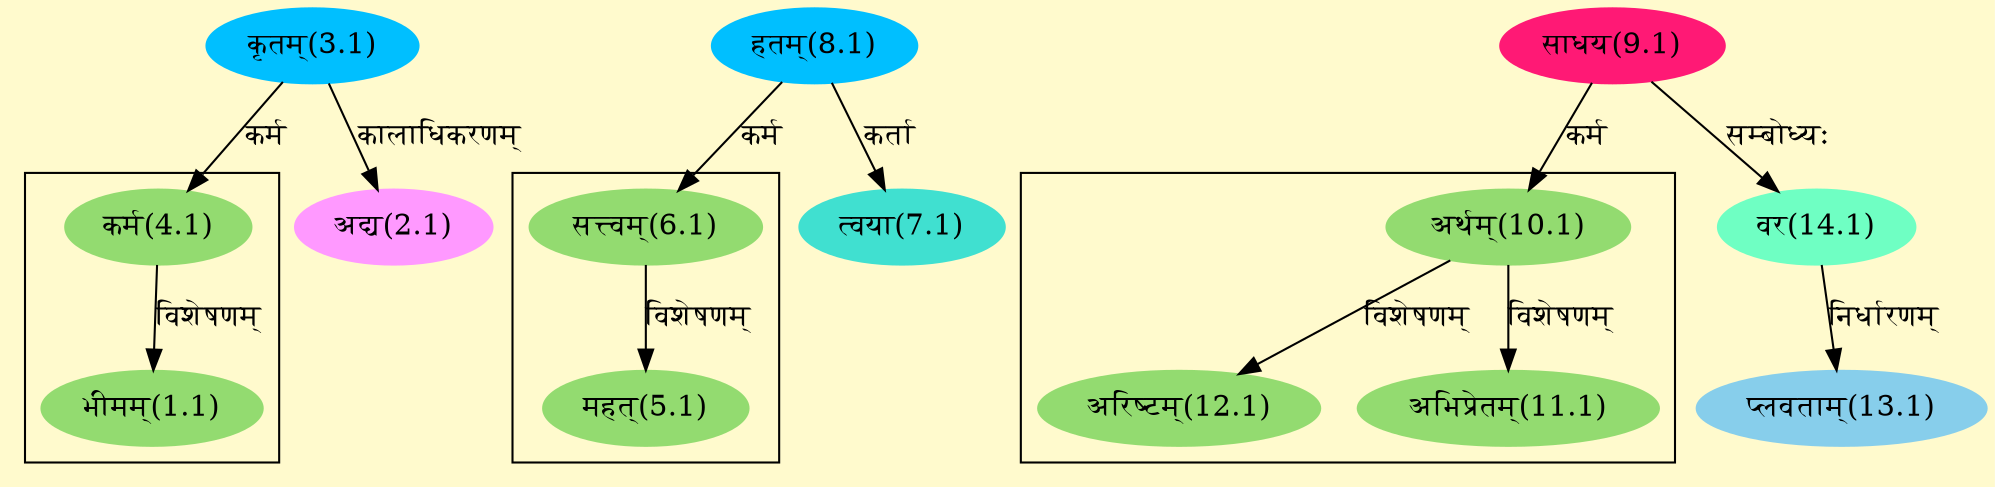 digraph G{
rankdir=BT;
 compound=true;
 bgcolor="lemonchiffon1";

subgraph cluster_1{
Node1_1 [style=filled, color="#93DB70" label = "भीमम्(1.1)"]
Node4_1 [style=filled, color="#93DB70" label = "कर्म(4.1)"]

}

subgraph cluster_2{
Node5_1 [style=filled, color="#93DB70" label = "महत्(5.1)"]
Node6_1 [style=filled, color="#93DB70" label = "सत्त्वम्(6.1)"]

}

subgraph cluster_3{
Node11_1 [style=filled, color="#93DB70" label = "अभिप्रेतम्(11.1)"]
Node10_1 [style=filled, color="#93DB70" label = "अर्थम्(10.1)"]
Node12_1 [style=filled, color="#93DB70" label = "अरिष्टम्(12.1)"]

}
Node2_1 [style=filled, color="#FF99FF" label = "अद्य(2.1)"]
Node3_1 [style=filled, color="#00BFFF" label = "कृतम्(3.1)"]
Node4_1 [style=filled, color="#93DB70" label = "कर्म(4.1)"]
Node6_1 [style=filled, color="#93DB70" label = "सत्त्वम्(6.1)"]
Node8_1 [style=filled, color="#00BFFF" label = "हतम्(8.1)"]
Node7_1 [style=filled, color="#40E0D0" label = "त्वया(7.1)"]
Node9_1 [style=filled, color="#FF1975" label = "साधय(9.1)"]
Node [style=filled, color="" label = "()"]
Node10_1 [style=filled, color="#93DB70" label = "अर्थम्(10.1)"]
Node13_1 [style=filled, color="#87CEEB" label = "प्लवताम्(13.1)"]
Node14_1 [style=filled, color="#6FFFC3" label = "वर(14.1)"]
/* Start of Relations section */

Node1_1 -> Node4_1 [  label="विशेषणम्"  dir="back" ]
Node2_1 -> Node3_1 [  label="कालाधिकरणम्"  dir="back" ]
Node4_1 -> Node3_1 [  label="कर्म"  dir="back" ]
Node5_1 -> Node6_1 [  label="विशेषणम्"  dir="back" ]
Node6_1 -> Node8_1 [  label="कर्म"  dir="back" ]
Node7_1 -> Node8_1 [  label="कर्ता"  dir="back" ]
Node10_1 -> Node9_1 [  label="कर्म"  dir="back" ]
Node11_1 -> Node10_1 [  label="विशेषणम्"  dir="back" ]
Node12_1 -> Node10_1 [  label="विशेषणम्"  dir="back" ]
Node13_1 -> Node14_1 [  label="निर्धारणम्"  dir="back" ]
Node14_1 -> Node9_1 [  label="सम्बोध्यः"  dir="back" ]
}

